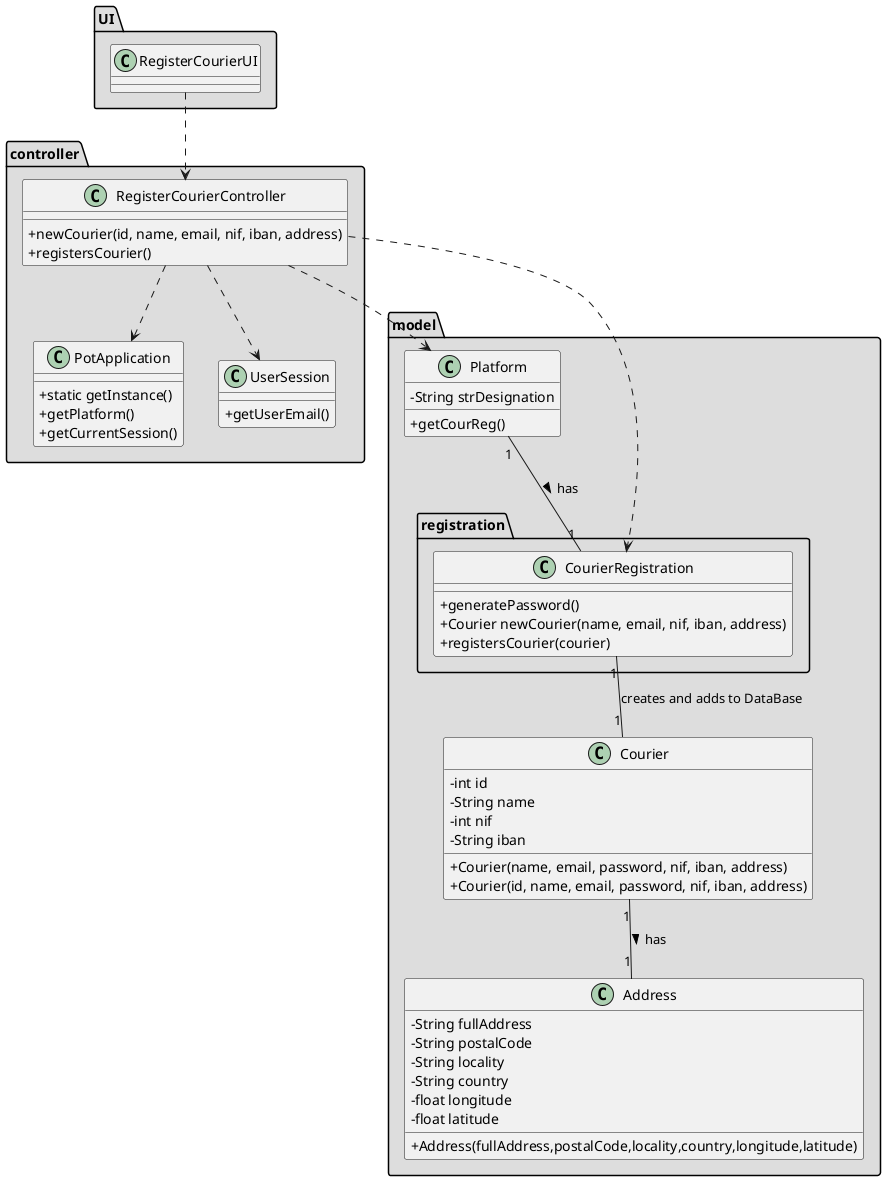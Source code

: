 @startuml
skinparam classAttributeIconSize 0

package "UI" #DDDDDD{
class RegisterCourierUI {
    
}
}
package "controller" #DDDDDD{
class RegisterCourierController {
    
  +newCourier(id, name, email, nif, iban, address)
  +registersCourier()
}
class PotApplication
  {
    +static getInstance()
    +getPlatform()
    +getCurrentSession()
  }
class UserSession
  {
    +getUserEmail()
  }
}
package "model" #DDDDDD{
class Platform {
  -String strDesignation
  +getCourReg()
}

class Courier {
    -int id
    -String name
    -int nif
    -String iban

   +Courier(name, email, password, nif, iban, address)
   +Courier(id, name, email, password, nif, iban, address)

}

class Address{
  -String fullAddress
  -String postalCode
  -String locality
  -String country
  -float longitude
  -float latitude

   +Address(fullAddress,postalCode,locality,country,longitude,latitude)

 }

package "registration" #DDDDDD{
class CourierRegistration {

  +generatePassword()
  +Courier newCourier(name, email, nif, iban, address)
  +registersCourier(courier)

}
}
}







Platform "1" -- "1" CourierRegistration: has >

CourierRegistration "1" -- "1" Courier : creates and adds to DataBase

RegisterCourierUI ..> RegisterCourierController

RegisterCourierController ..> Platform
RegisterCourierController ..> CourierRegistration
RegisterCourierController ..> PotApplication
RegisterCourierController ..> UserSession

Courier "1" -- "1" Address: has  >

@enduml


